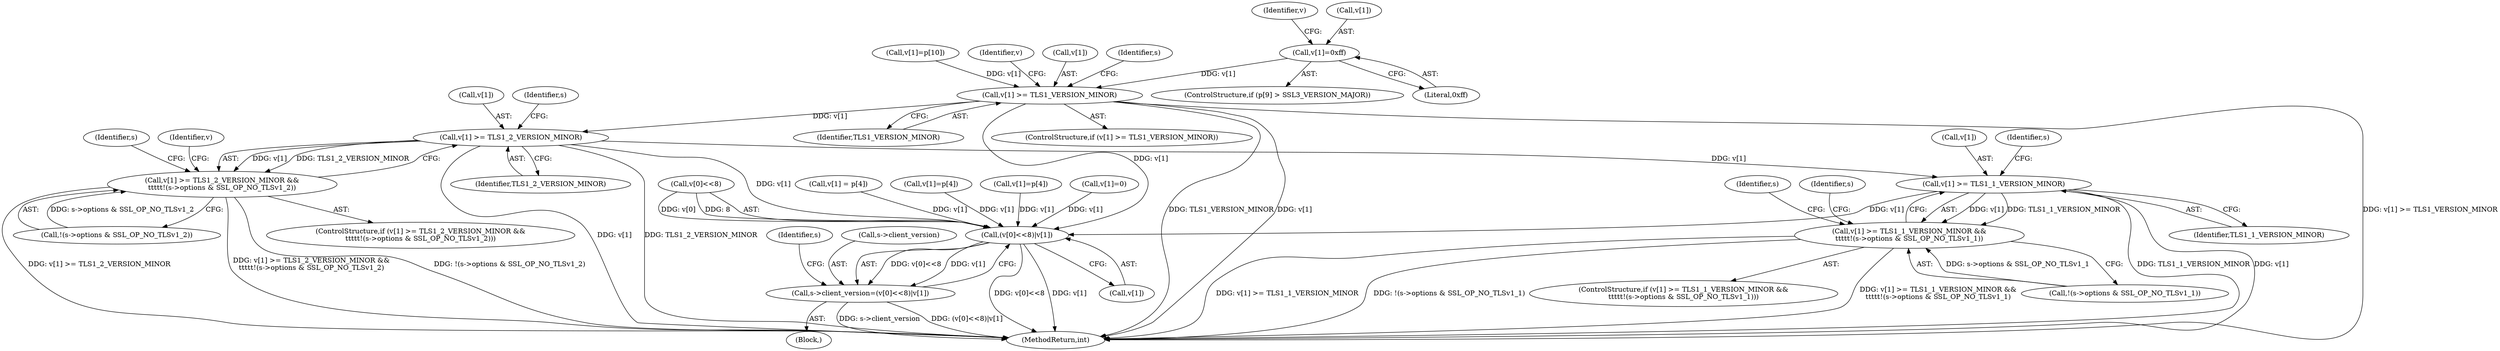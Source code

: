 digraph "0_openssl_392fa7a952e97d82eac6958c81ed1e256e6b8ca5@array" {
"1000497" [label="(Call,v[1]=0xff)"];
"1000511" [label="(Call,v[1] >= TLS1_VERSION_MINOR)"];
"1000519" [label="(Call,v[1] >= TLS1_2_VERSION_MINOR)"];
"1000518" [label="(Call,v[1] >= TLS1_2_VERSION_MINOR &&\n\t\t\t\t\t!(s->options & SSL_OP_NO_TLSv1_2))"];
"1000542" [label="(Call,v[1] >= TLS1_1_VERSION_MINOR)"];
"1000541" [label="(Call,v[1] >= TLS1_1_VERSION_MINOR &&\n\t\t\t\t\t!(s->options & SSL_OP_NO_TLSv1_1))"];
"1001218" [label="(Call,(v[0]<<8)|v[1])"];
"1001214" [label="(Call,s->client_version=(v[0]<<8)|v[1])"];
"1000527" [label="(Identifier,s)"];
"1001229" [label="(Identifier,s)"];
"1000540" [label="(ControlStructure,if (v[1] >= TLS1_1_VERSION_MINOR &&\n\t\t\t\t\t!(s->options & SSL_OP_NO_TLSv1_1)))"];
"1000521" [label="(Identifier,v)"];
"1001273" [label="(MethodReturn,int)"];
"1000524" [label="(Call,!(s->options & SSL_OP_NO_TLSv1_2))"];
"1000187" [label="(Call,v[1]=0)"];
"1001219" [label="(Call,v[0]<<8)"];
"1000515" [label="(Identifier,TLS1_VERSION_MINOR)"];
"1001215" [label="(Call,s->client_version)"];
"1000491" [label="(ControlStructure,if (p[9] > SSL3_VERSION_MAJOR))"];
"1000541" [label="(Call,v[1] >= TLS1_1_VERSION_MINOR &&\n\t\t\t\t\t!(s->options & SSL_OP_NO_TLSv1_1))"];
"1000533" [label="(Identifier,s)"];
"1000517" [label="(ControlStructure,if (v[1] >= TLS1_2_VERSION_MINOR &&\n\t\t\t\t\t!(s->options & SSL_OP_NO_TLSv1_2)))"];
"1000547" [label="(Call,!(s->options & SSL_OP_NO_TLSv1_1))"];
"1000758" [label="(Call,v[1] = p[4])"];
"1000511" [label="(Call,v[1] >= TLS1_VERSION_MINOR)"];
"1000567" [label="(Identifier,s)"];
"1000512" [label="(Call,v[1])"];
"1000550" [label="(Identifier,s)"];
"1000501" [label="(Literal,0xff)"];
"1000523" [label="(Identifier,TLS1_2_VERSION_MINOR)"];
"1001095" [label="(Block,)"];
"1000544" [label="(Identifier,v)"];
"1000520" [label="(Call,v[1])"];
"1001224" [label="(Call,v[1])"];
"1000513" [label="(Identifier,v)"];
"1000542" [label="(Call,v[1] >= TLS1_1_VERSION_MINOR)"];
"1001214" [label="(Call,s->client_version=(v[0]<<8)|v[1])"];
"1000543" [label="(Call,v[1])"];
"1000602" [label="(Identifier,s)"];
"1000518" [label="(Call,v[1] >= TLS1_2_VERSION_MINOR &&\n\t\t\t\t\t!(s->options & SSL_OP_NO_TLSv1_2))"];
"1000546" [label="(Identifier,TLS1_1_VERSION_MINOR)"];
"1000556" [label="(Identifier,s)"];
"1000503" [label="(Call,v[1]=p[10])"];
"1000497" [label="(Call,v[1]=0xff)"];
"1000519" [label="(Call,v[1] >= TLS1_2_VERSION_MINOR)"];
"1001218" [label="(Call,(v[0]<<8)|v[1])"];
"1000510" [label="(ControlStructure,if (v[1] >= TLS1_VERSION_MINOR))"];
"1000252" [label="(Call,v[1]=p[4])"];
"1000498" [label="(Call,v[1])"];
"1000284" [label="(Call,v[1]=p[4])"];
"1000497" -> "1000491"  [label="AST: "];
"1000497" -> "1000501"  [label="CFG: "];
"1000498" -> "1000497"  [label="AST: "];
"1000501" -> "1000497"  [label="AST: "];
"1000513" -> "1000497"  [label="CFG: "];
"1000497" -> "1000511"  [label="DDG: v[1]"];
"1000511" -> "1000510"  [label="AST: "];
"1000511" -> "1000515"  [label="CFG: "];
"1000512" -> "1000511"  [label="AST: "];
"1000515" -> "1000511"  [label="AST: "];
"1000521" -> "1000511"  [label="CFG: "];
"1000602" -> "1000511"  [label="CFG: "];
"1000511" -> "1001273"  [label="DDG: v[1] >= TLS1_VERSION_MINOR"];
"1000511" -> "1001273"  [label="DDG: TLS1_VERSION_MINOR"];
"1000511" -> "1001273"  [label="DDG: v[1]"];
"1000503" -> "1000511"  [label="DDG: v[1]"];
"1000511" -> "1000519"  [label="DDG: v[1]"];
"1000511" -> "1001218"  [label="DDG: v[1]"];
"1000519" -> "1000518"  [label="AST: "];
"1000519" -> "1000523"  [label="CFG: "];
"1000520" -> "1000519"  [label="AST: "];
"1000523" -> "1000519"  [label="AST: "];
"1000527" -> "1000519"  [label="CFG: "];
"1000518" -> "1000519"  [label="CFG: "];
"1000519" -> "1001273"  [label="DDG: v[1]"];
"1000519" -> "1001273"  [label="DDG: TLS1_2_VERSION_MINOR"];
"1000519" -> "1000518"  [label="DDG: v[1]"];
"1000519" -> "1000518"  [label="DDG: TLS1_2_VERSION_MINOR"];
"1000519" -> "1000542"  [label="DDG: v[1]"];
"1000519" -> "1001218"  [label="DDG: v[1]"];
"1000518" -> "1000517"  [label="AST: "];
"1000518" -> "1000524"  [label="CFG: "];
"1000524" -> "1000518"  [label="AST: "];
"1000533" -> "1000518"  [label="CFG: "];
"1000544" -> "1000518"  [label="CFG: "];
"1000518" -> "1001273"  [label="DDG: !(s->options & SSL_OP_NO_TLSv1_2)"];
"1000518" -> "1001273"  [label="DDG: v[1] >= TLS1_2_VERSION_MINOR"];
"1000518" -> "1001273"  [label="DDG: v[1] >= TLS1_2_VERSION_MINOR &&\n\t\t\t\t\t!(s->options & SSL_OP_NO_TLSv1_2)"];
"1000524" -> "1000518"  [label="DDG: s->options & SSL_OP_NO_TLSv1_2"];
"1000542" -> "1000541"  [label="AST: "];
"1000542" -> "1000546"  [label="CFG: "];
"1000543" -> "1000542"  [label="AST: "];
"1000546" -> "1000542"  [label="AST: "];
"1000550" -> "1000542"  [label="CFG: "];
"1000541" -> "1000542"  [label="CFG: "];
"1000542" -> "1001273"  [label="DDG: TLS1_1_VERSION_MINOR"];
"1000542" -> "1001273"  [label="DDG: v[1]"];
"1000542" -> "1000541"  [label="DDG: v[1]"];
"1000542" -> "1000541"  [label="DDG: TLS1_1_VERSION_MINOR"];
"1000542" -> "1001218"  [label="DDG: v[1]"];
"1000541" -> "1000540"  [label="AST: "];
"1000541" -> "1000547"  [label="CFG: "];
"1000547" -> "1000541"  [label="AST: "];
"1000556" -> "1000541"  [label="CFG: "];
"1000567" -> "1000541"  [label="CFG: "];
"1000541" -> "1001273"  [label="DDG: v[1] >= TLS1_1_VERSION_MINOR"];
"1000541" -> "1001273"  [label="DDG: !(s->options & SSL_OP_NO_TLSv1_1)"];
"1000541" -> "1001273"  [label="DDG: v[1] >= TLS1_1_VERSION_MINOR &&\n\t\t\t\t\t!(s->options & SSL_OP_NO_TLSv1_1)"];
"1000547" -> "1000541"  [label="DDG: s->options & SSL_OP_NO_TLSv1_1"];
"1001218" -> "1001214"  [label="AST: "];
"1001218" -> "1001224"  [label="CFG: "];
"1001219" -> "1001218"  [label="AST: "];
"1001224" -> "1001218"  [label="AST: "];
"1001214" -> "1001218"  [label="CFG: "];
"1001218" -> "1001273"  [label="DDG: v[0]<<8"];
"1001218" -> "1001273"  [label="DDG: v[1]"];
"1001218" -> "1001214"  [label="DDG: v[0]<<8"];
"1001218" -> "1001214"  [label="DDG: v[1]"];
"1001219" -> "1001218"  [label="DDG: v[0]"];
"1001219" -> "1001218"  [label="DDG: 8"];
"1000187" -> "1001218"  [label="DDG: v[1]"];
"1000284" -> "1001218"  [label="DDG: v[1]"];
"1000252" -> "1001218"  [label="DDG: v[1]"];
"1000758" -> "1001218"  [label="DDG: v[1]"];
"1001214" -> "1001095"  [label="AST: "];
"1001215" -> "1001214"  [label="AST: "];
"1001229" -> "1001214"  [label="CFG: "];
"1001214" -> "1001273"  [label="DDG: s->client_version"];
"1001214" -> "1001273"  [label="DDG: (v[0]<<8)|v[1]"];
}
